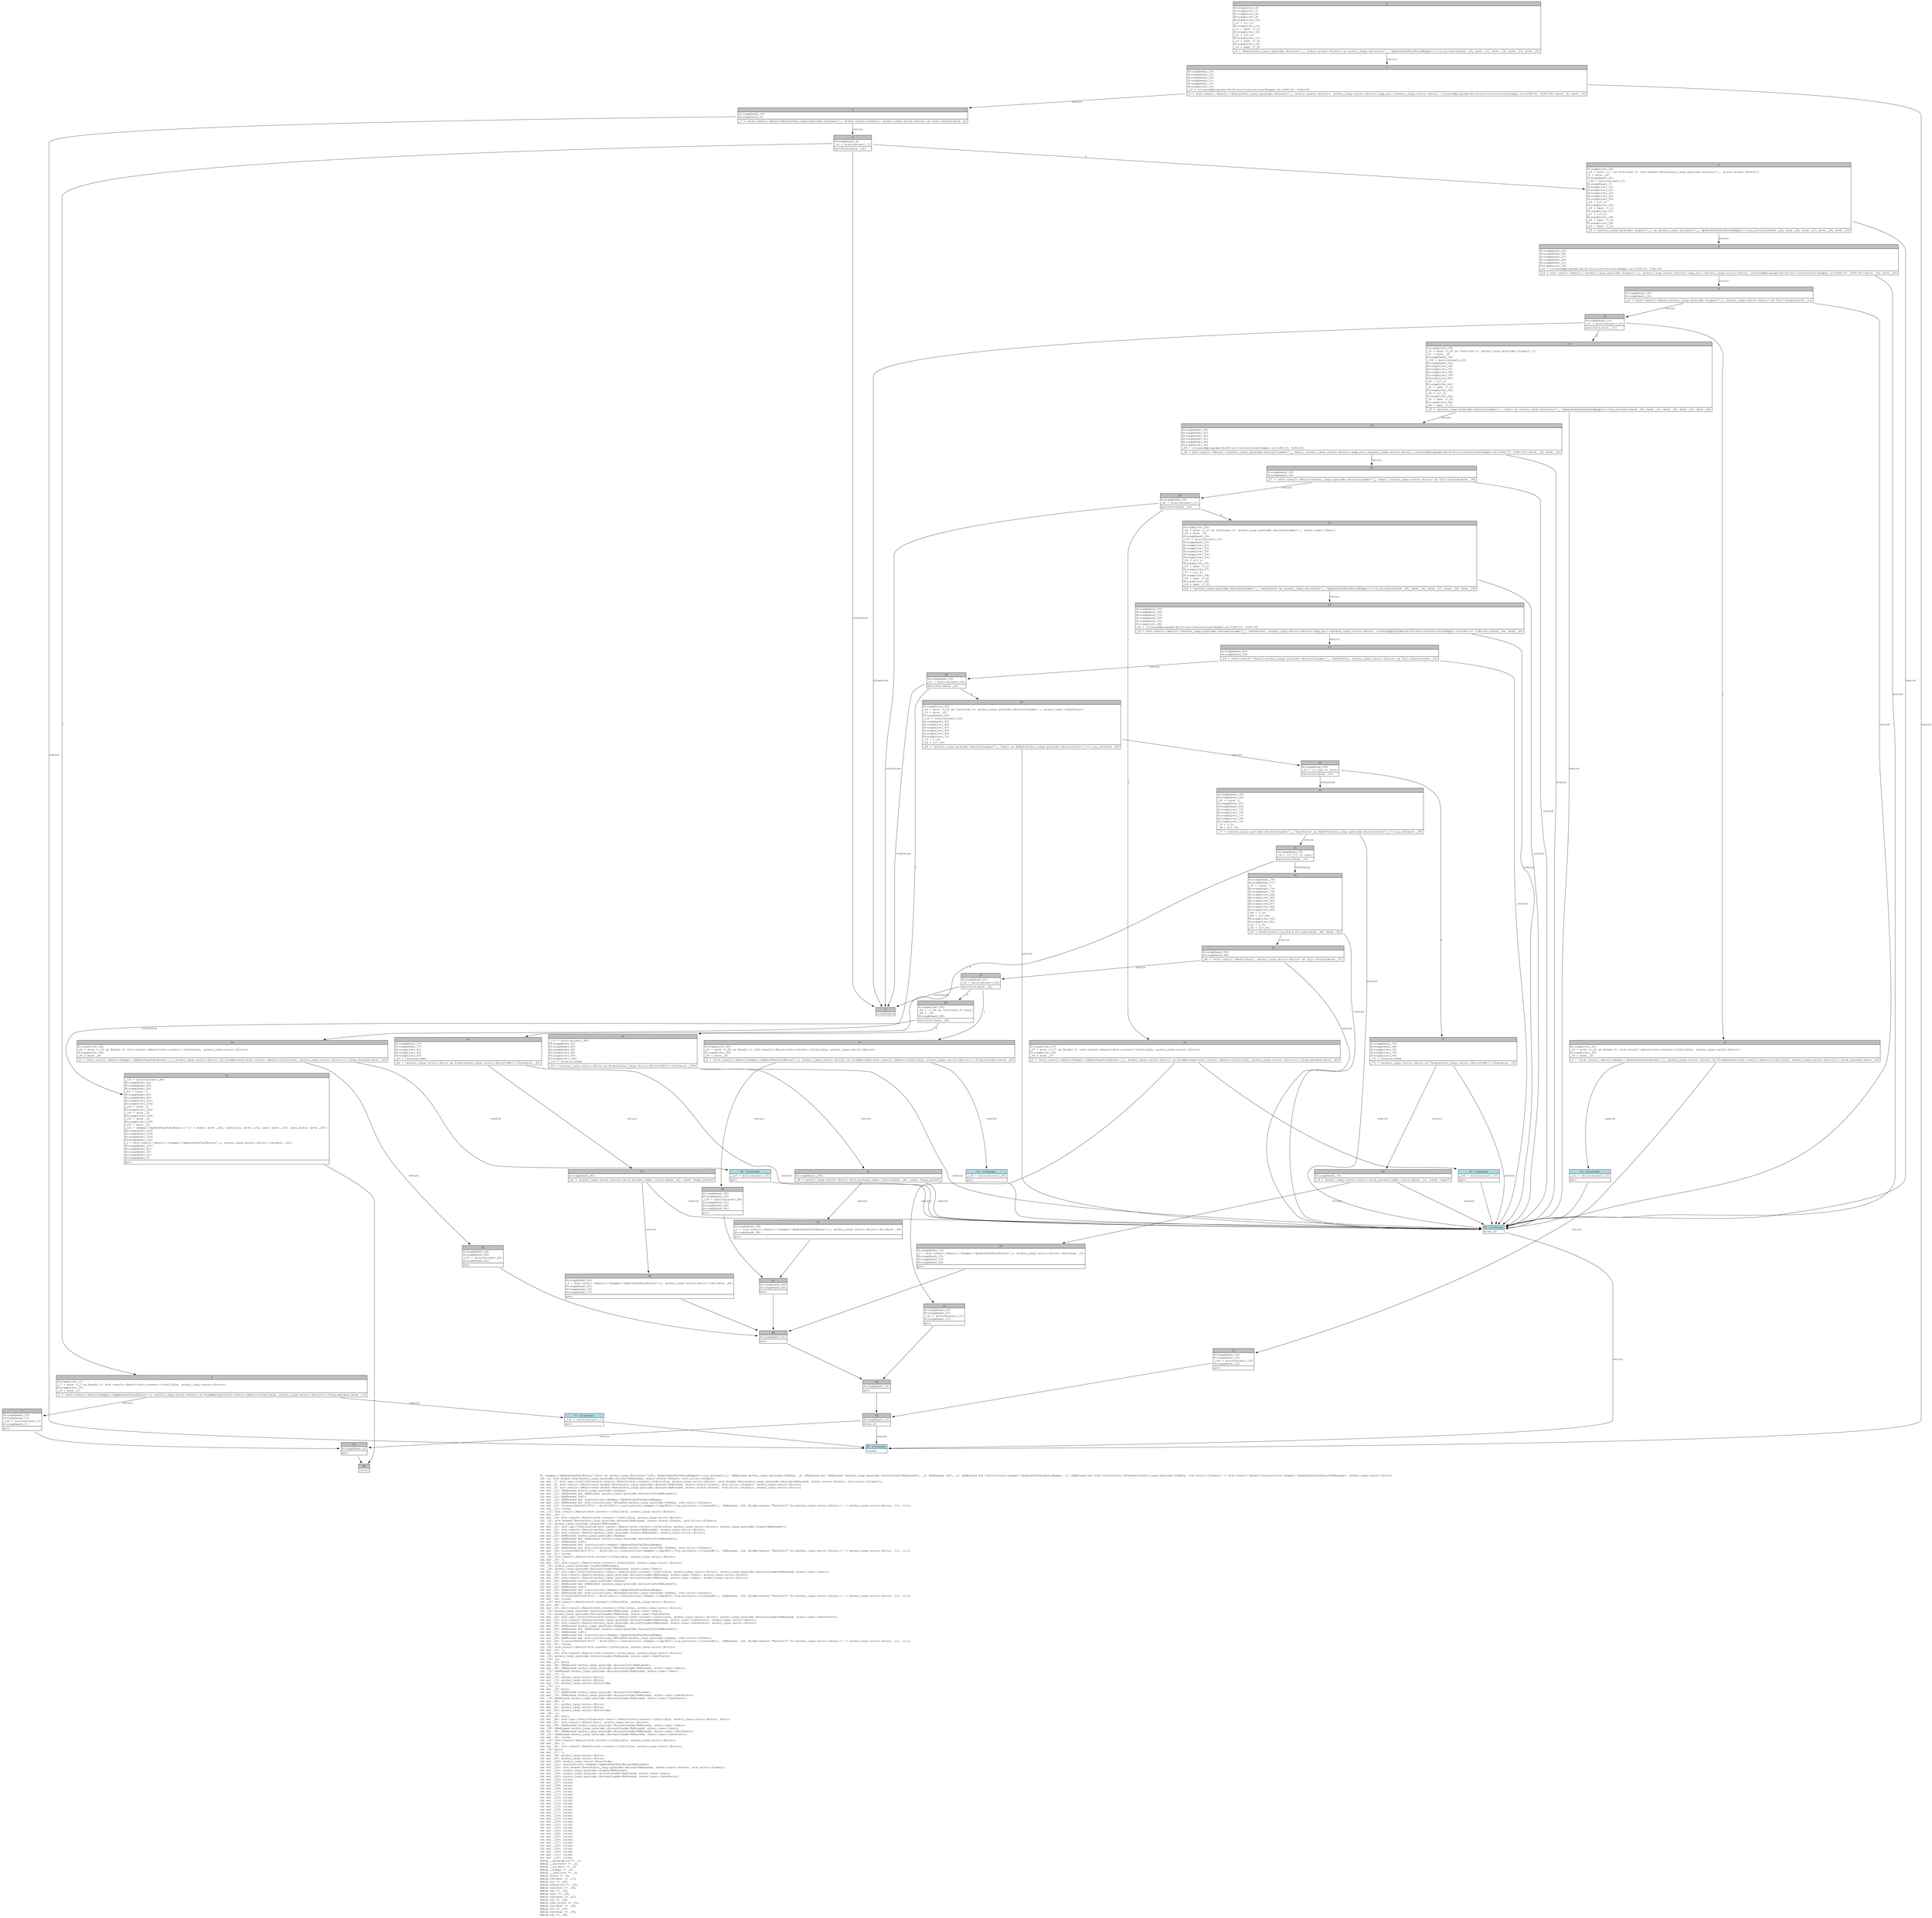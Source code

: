 digraph Mir_0_9709 {
    graph [fontname="Courier, monospace"];
    node [fontname="Courier, monospace"];
    edge [fontname="Courier, monospace"];
    label=<fn &lt;keeper::UpdateUserFuelBonus&lt;'info&gt; as anchor_lang::Accounts&lt;'info, UpdateUserFuelBonusBumps&gt;&gt;::try_accounts(_1: &amp;ReErased anchor_lang::prelude::Pubkey, _2: &amp;ReErased mut &amp;ReErased [anchor_lang::prelude::AccountInfo&lt;ReErased&gt;], _3: &amp;ReErased [u8], _4: &amp;ReErased mut instructions::keeper::UpdateUserFuelBonusBumps, _5: &amp;ReErased mut std::collections::BTreeSet&lt;anchor_lang::prelude::Pubkey, std::alloc::Global&gt;) -&gt; std::result::Result&lt;instructions::keeper::UpdateUserFuelBonus&lt;ReErased&gt;, anchor_lang::error::Error&gt;<br align="left"/>let _6: std::boxed::Box&lt;anchor_lang::prelude::Account&lt;ReErased, state::state::State&gt;, std::alloc::Global&gt;;<br align="left"/>let mut _7: std::ops::ControlFlow&lt;std::result::Result&lt;std::convert::Infallible, anchor_lang::error::Error&gt;, std::boxed::Box&lt;anchor_lang::prelude::Account&lt;ReErased, state::state::State&gt;, std::alloc::Global&gt;&gt;;<br align="left"/>let mut _8: std::result::Result&lt;std::boxed::Box&lt;anchor_lang::prelude::Account&lt;ReErased, state::state::State&gt;, std::alloc::Global&gt;, anchor_lang::error::Error&gt;;<br align="left"/>let mut _9: std::result::Result&lt;std::boxed::Box&lt;anchor_lang::prelude::Account&lt;ReErased, state::state::State&gt;, std::alloc::Global&gt;, anchor_lang::error::Error&gt;;<br align="left"/>let mut _10: &amp;ReErased anchor_lang::prelude::Pubkey;<br align="left"/>let mut _11: &amp;ReErased mut &amp;ReErased [anchor_lang::prelude::AccountInfo&lt;ReErased&gt;];<br align="left"/>let mut _12: &amp;ReErased [u8];<br align="left"/>let mut _13: &amp;ReErased mut instructions::keeper::UpdateUserFuelBonusBumps;<br align="left"/>let mut _14: &amp;ReErased mut std::collections::BTreeSet&lt;anchor_lang::prelude::Pubkey, std::alloc::Global&gt;;<br align="left"/>let mut _15: Closure(DefId(0:9710 ~ drift[d311]::instructions::keeper::{impl#53}::try_accounts::{closure#0}), [ReErased, i32, Binder(extern &quot;RustCall&quot; fn((anchor_lang::error::Error,)) -&gt; anchor_lang::error::Error, []), ()]);<br align="left"/>let mut _16: isize;<br align="left"/>let _17: std::result::Result&lt;std::convert::Infallible, anchor_lang::error::Error&gt;;<br align="left"/>let mut _18: !;<br align="left"/>let mut _19: std::result::Result&lt;std::convert::Infallible, anchor_lang::error::Error&gt;;<br align="left"/>let _20: std::boxed::Box&lt;anchor_lang::prelude::Account&lt;ReErased, state::state::State&gt;, std::alloc::Global&gt;;<br align="left"/>let _21: anchor_lang::prelude::Signer&lt;ReErased&gt;;<br align="left"/>let mut _22: std::ops::ControlFlow&lt;std::result::Result&lt;std::convert::Infallible, anchor_lang::error::Error&gt;, anchor_lang::prelude::Signer&lt;ReErased&gt;&gt;;<br align="left"/>let mut _23: std::result::Result&lt;anchor_lang::prelude::Signer&lt;ReErased&gt;, anchor_lang::error::Error&gt;;<br align="left"/>let mut _24: std::result::Result&lt;anchor_lang::prelude::Signer&lt;ReErased&gt;, anchor_lang::error::Error&gt;;<br align="left"/>let mut _25: &amp;ReErased anchor_lang::prelude::Pubkey;<br align="left"/>let mut _26: &amp;ReErased mut &amp;ReErased [anchor_lang::prelude::AccountInfo&lt;ReErased&gt;];<br align="left"/>let mut _27: &amp;ReErased [u8];<br align="left"/>let mut _28: &amp;ReErased mut instructions::keeper::UpdateUserFuelBonusBumps;<br align="left"/>let mut _29: &amp;ReErased mut std::collections::BTreeSet&lt;anchor_lang::prelude::Pubkey, std::alloc::Global&gt;;<br align="left"/>let mut _30: Closure(DefId(0:9711 ~ drift[d311]::instructions::keeper::{impl#53}::try_accounts::{closure#1}), [ReErased, i32, Binder(extern &quot;RustCall&quot; fn((anchor_lang::error::Error,)) -&gt; anchor_lang::error::Error, []), ()]);<br align="left"/>let mut _31: isize;<br align="left"/>let _32: std::result::Result&lt;std::convert::Infallible, anchor_lang::error::Error&gt;;<br align="left"/>let mut _33: !;<br align="left"/>let mut _34: std::result::Result&lt;std::convert::Infallible, anchor_lang::error::Error&gt;;<br align="left"/>let _35: anchor_lang::prelude::Signer&lt;ReErased&gt;;<br align="left"/>let _36: anchor_lang::prelude::AccountLoader&lt;ReErased, state::user::User&gt;;<br align="left"/>let mut _37: std::ops::ControlFlow&lt;std::result::Result&lt;std::convert::Infallible, anchor_lang::error::Error&gt;, anchor_lang::prelude::AccountLoader&lt;ReErased, state::user::User&gt;&gt;;<br align="left"/>let mut _38: std::result::Result&lt;anchor_lang::prelude::AccountLoader&lt;ReErased, state::user::User&gt;, anchor_lang::error::Error&gt;;<br align="left"/>let mut _39: std::result::Result&lt;anchor_lang::prelude::AccountLoader&lt;ReErased, state::user::User&gt;, anchor_lang::error::Error&gt;;<br align="left"/>let mut _40: &amp;ReErased anchor_lang::prelude::Pubkey;<br align="left"/>let mut _41: &amp;ReErased mut &amp;ReErased [anchor_lang::prelude::AccountInfo&lt;ReErased&gt;];<br align="left"/>let mut _42: &amp;ReErased [u8];<br align="left"/>let mut _43: &amp;ReErased mut instructions::keeper::UpdateUserFuelBonusBumps;<br align="left"/>let mut _44: &amp;ReErased mut std::collections::BTreeSet&lt;anchor_lang::prelude::Pubkey, std::alloc::Global&gt;;<br align="left"/>let mut _45: Closure(DefId(0:9712 ~ drift[d311]::instructions::keeper::{impl#53}::try_accounts::{closure#2}), [ReErased, i32, Binder(extern &quot;RustCall&quot; fn((anchor_lang::error::Error,)) -&gt; anchor_lang::error::Error, []), ()]);<br align="left"/>let mut _46: isize;<br align="left"/>let _47: std::result::Result&lt;std::convert::Infallible, anchor_lang::error::Error&gt;;<br align="left"/>let mut _48: !;<br align="left"/>let mut _49: std::result::Result&lt;std::convert::Infallible, anchor_lang::error::Error&gt;;<br align="left"/>let _50: anchor_lang::prelude::AccountLoader&lt;ReErased, state::user::User&gt;;<br align="left"/>let _51: anchor_lang::prelude::AccountLoader&lt;ReErased, state::user::UserStats&gt;;<br align="left"/>let mut _52: std::ops::ControlFlow&lt;std::result::Result&lt;std::convert::Infallible, anchor_lang::error::Error&gt;, anchor_lang::prelude::AccountLoader&lt;ReErased, state::user::UserStats&gt;&gt;;<br align="left"/>let mut _53: std::result::Result&lt;anchor_lang::prelude::AccountLoader&lt;ReErased, state::user::UserStats&gt;, anchor_lang::error::Error&gt;;<br align="left"/>let mut _54: std::result::Result&lt;anchor_lang::prelude::AccountLoader&lt;ReErased, state::user::UserStats&gt;, anchor_lang::error::Error&gt;;<br align="left"/>let mut _55: &amp;ReErased anchor_lang::prelude::Pubkey;<br align="left"/>let mut _56: &amp;ReErased mut &amp;ReErased [anchor_lang::prelude::AccountInfo&lt;ReErased&gt;];<br align="left"/>let mut _57: &amp;ReErased [u8];<br align="left"/>let mut _58: &amp;ReErased mut instructions::keeper::UpdateUserFuelBonusBumps;<br align="left"/>let mut _59: &amp;ReErased mut std::collections::BTreeSet&lt;anchor_lang::prelude::Pubkey, std::alloc::Global&gt;;<br align="left"/>let mut _60: Closure(DefId(0:9713 ~ drift[d311]::instructions::keeper::{impl#53}::try_accounts::{closure#3}), [ReErased, i32, Binder(extern &quot;RustCall&quot; fn((anchor_lang::error::Error,)) -&gt; anchor_lang::error::Error, []), ()]);<br align="left"/>let mut _61: isize;<br align="left"/>let _62: std::result::Result&lt;std::convert::Infallible, anchor_lang::error::Error&gt;;<br align="left"/>let mut _63: !;<br align="left"/>let mut _64: std::result::Result&lt;std::convert::Infallible, anchor_lang::error::Error&gt;;<br align="left"/>let _65: anchor_lang::prelude::AccountLoader&lt;ReErased, state::user::UserStats&gt;;<br align="left"/>let _66: ();<br align="left"/>let mut _67: bool;<br align="left"/>let mut _68: &amp;ReErased anchor_lang::prelude::AccountInfo&lt;ReErased&gt;;<br align="left"/>let mut _69: &amp;ReErased anchor_lang::prelude::AccountLoader&lt;ReErased, state::user::User&gt;;<br align="left"/>let _70: &amp;ReErased anchor_lang::prelude::AccountLoader&lt;ReErased, state::user::User&gt;;<br align="left"/>let mut _71: !;<br align="left"/>let mut _72: anchor_lang::error::Error;<br align="left"/>let mut _73: anchor_lang::error::Error;<br align="left"/>let mut _74: anchor_lang::error::ErrorCode;<br align="left"/>let _75: ();<br align="left"/>let mut _76: bool;<br align="left"/>let mut _77: &amp;ReErased anchor_lang::prelude::AccountInfo&lt;ReErased&gt;;<br align="left"/>let mut _78: &amp;ReErased anchor_lang::prelude::AccountLoader&lt;ReErased, state::user::UserStats&gt;;<br align="left"/>let _79: &amp;ReErased anchor_lang::prelude::AccountLoader&lt;ReErased, state::user::UserStats&gt;;<br align="left"/>let mut _80: !;<br align="left"/>let mut _81: anchor_lang::error::Error;<br align="left"/>let mut _82: anchor_lang::error::Error;<br align="left"/>let mut _83: anchor_lang::error::ErrorCode;<br align="left"/>let _84: ();<br align="left"/>let mut _85: bool;<br align="left"/>let mut _86: std::ops::ControlFlow&lt;std::result::Result&lt;std::convert::Infallible, anchor_lang::error::Error&gt;, bool&gt;;<br align="left"/>let mut _87: std::result::Result&lt;bool, anchor_lang::error::Error&gt;;<br align="left"/>let mut _88: &amp;ReErased anchor_lang::prelude::AccountLoader&lt;ReErased, state::user::User&gt;;<br align="left"/>let _89: &amp;ReErased anchor_lang::prelude::AccountLoader&lt;ReErased, state::user::User&gt;;<br align="left"/>let mut _90: &amp;ReErased anchor_lang::prelude::AccountLoader&lt;ReErased, state::user::UserStats&gt;;<br align="left"/>let _91: &amp;ReErased anchor_lang::prelude::AccountLoader&lt;ReErased, state::user::UserStats&gt;;<br align="left"/>let mut _92: isize;<br align="left"/>let _93: std::result::Result&lt;std::convert::Infallible, anchor_lang::error::Error&gt;;<br align="left"/>let mut _94: !;<br align="left"/>let mut _95: std::result::Result&lt;std::convert::Infallible, anchor_lang::error::Error&gt;;<br align="left"/>let _96: bool;<br align="left"/>let mut _97: !;<br align="left"/>let mut _98: anchor_lang::error::Error;<br align="left"/>let mut _99: anchor_lang::error::Error;<br align="left"/>let mut _100: anchor_lang::error::ErrorCode;<br align="left"/>let mut _101: instructions::keeper::UpdateUserFuelBonus&lt;ReErased&gt;;<br align="left"/>let mut _102: std::boxed::Box&lt;anchor_lang::prelude::Account&lt;ReErased, state::state::State&gt;, std::alloc::Global&gt;;<br align="left"/>let mut _103: anchor_lang::prelude::Signer&lt;ReErased&gt;;<br align="left"/>let mut _104: anchor_lang::prelude::AccountLoader&lt;ReErased, state::user::User&gt;;<br align="left"/>let mut _105: anchor_lang::prelude::AccountLoader&lt;ReErased, state::user::UserStats&gt;;<br align="left"/>let mut _106: isize;<br align="left"/>let mut _107: isize;<br align="left"/>let mut _108: isize;<br align="left"/>let mut _109: isize;<br align="left"/>let mut _110: isize;<br align="left"/>let mut _111: isize;<br align="left"/>let mut _112: isize;<br align="left"/>let mut _113: isize;<br align="left"/>let mut _114: isize;<br align="left"/>let mut _115: isize;<br align="left"/>let mut _116: isize;<br align="left"/>let mut _117: isize;<br align="left"/>let mut _118: isize;<br align="left"/>let mut _119: isize;<br align="left"/>let mut _120: isize;<br align="left"/>let mut _121: isize;<br align="left"/>let mut _122: isize;<br align="left"/>let mut _123: isize;<br align="left"/>let mut _124: isize;<br align="left"/>let mut _125: isize;<br align="left"/>let mut _126: isize;<br align="left"/>let mut _127: isize;<br align="left"/>let mut _128: isize;<br align="left"/>let mut _129: isize;<br align="left"/>let mut _130: isize;<br align="left"/>let mut _131: isize;<br align="left"/>let mut _132: isize;<br align="left"/>debug __program_id =&gt; _1;<br align="left"/>debug __accounts =&gt; _2;<br align="left"/>debug __ix_data =&gt; _3;<br align="left"/>debug __bumps =&gt; _4;<br align="left"/>debug __reallocs =&gt; _5;<br align="left"/>debug state =&gt; _6;<br align="left"/>debug residual =&gt; _17;<br align="left"/>debug val =&gt; _20;<br align="left"/>debug authority =&gt; _21;<br align="left"/>debug residual =&gt; _32;<br align="left"/>debug val =&gt; _35;<br align="left"/>debug user =&gt; _36;<br align="left"/>debug residual =&gt; _47;<br align="left"/>debug val =&gt; _50;<br align="left"/>debug user_stats =&gt; _51;<br align="left"/>debug residual =&gt; _62;<br align="left"/>debug val =&gt; _65;<br align="left"/>debug residual =&gt; _93;<br align="left"/>debug val =&gt; _96;<br align="left"/>>;
    bb0__0_9709 [shape="none", label=<<table border="0" cellborder="1" cellspacing="0"><tr><td bgcolor="gray" align="center" colspan="1">0</td></tr><tr><td align="left" balign="left">StorageLive(_6)<br/>StorageLive(_7)<br/>StorageLive(_8)<br/>StorageLive(_9)<br/>StorageLive(_10)<br/>_10 = &amp;(*_1)<br/>StorageLive(_11)<br/>_11 = &amp;mut (*_2)<br/>StorageLive(_12)<br/>_12 = &amp;(*_3)<br/>StorageLive(_13)<br/>_13 = &amp;mut (*_4)<br/>StorageLive(_14)<br/>_14 = &amp;mut (*_5)<br/></td></tr><tr><td align="left">_9 = &lt;Box&lt;anchor_lang::prelude::Account&lt;'_, state::state::State&gt;&gt; as anchor_lang::Accounts&lt;'_, UpdateUserFuelBonusBumps&gt;&gt;::try_accounts(move _10, move _11, move _12, move _13, move _14)</td></tr></table>>];
    bb1__0_9709 [shape="none", label=<<table border="0" cellborder="1" cellspacing="0"><tr><td bgcolor="gray" align="center" colspan="1">1</td></tr><tr><td align="left" balign="left">StorageDead(_14)<br/>StorageDead(_13)<br/>StorageDead(_12)<br/>StorageDead(_11)<br/>StorageDead(_10)<br/>StorageLive(_15)<br/>_15 = {closure@programs/drift/src/instructions/keeper.rs:3184:10: 3184:18}<br/></td></tr><tr><td align="left">_8 = std::result::Result::&lt;Box&lt;anchor_lang::prelude::Account&lt;'_, state::state::State&gt;&gt;, anchor_lang::error::Error&gt;::map_err::&lt;anchor_lang::error::Error, {closure@programs/drift/src/instructions/keeper.rs:3184:10: 3184:18}&gt;(move _9, move _15)</td></tr></table>>];
    bb2__0_9709 [shape="none", label=<<table border="0" cellborder="1" cellspacing="0"><tr><td bgcolor="gray" align="center" colspan="1">2</td></tr><tr><td align="left" balign="left">StorageDead(_15)<br/>StorageDead(_9)<br/></td></tr><tr><td align="left">_7 = &lt;std::result::Result&lt;Box&lt;anchor_lang::prelude::Account&lt;'_, state::state::State&gt;&gt;, anchor_lang::error::Error&gt; as Try&gt;::branch(move _8)</td></tr></table>>];
    bb3__0_9709 [shape="none", label=<<table border="0" cellborder="1" cellspacing="0"><tr><td bgcolor="gray" align="center" colspan="1">3</td></tr><tr><td align="left" balign="left">StorageDead(_8)<br/>_16 = discriminant(_7)<br/></td></tr><tr><td align="left">switchInt(move _16)</td></tr></table>>];
    bb4__0_9709 [shape="none", label=<<table border="0" cellborder="1" cellspacing="0"><tr><td bgcolor="gray" align="center" colspan="1">4</td></tr><tr><td align="left" balign="left">StorageLive(_20)<br/>_20 = move ((_7 as Continue).0: std::boxed::Box&lt;anchor_lang::prelude::Account&lt;'_, state::state::State&gt;&gt;)<br/>_6 = move _20<br/>StorageDead(_20)<br/>_106 = discriminant(_7)<br/>StorageDead(_7)<br/>StorageLive(_21)<br/>StorageLive(_22)<br/>StorageLive(_23)<br/>StorageLive(_24)<br/>StorageLive(_25)<br/>_25 = &amp;(*_1)<br/>StorageLive(_26)<br/>_26 = &amp;mut (*_2)<br/>StorageLive(_27)<br/>_27 = &amp;(*_3)<br/>StorageLive(_28)<br/>_28 = &amp;mut (*_4)<br/>StorageLive(_29)<br/>_29 = &amp;mut (*_5)<br/></td></tr><tr><td align="left">_24 = &lt;anchor_lang::prelude::Signer&lt;'_&gt; as anchor_lang::Accounts&lt;'_, UpdateUserFuelBonusBumps&gt;&gt;::try_accounts(move _25, move _26, move _27, move _28, move _29)</td></tr></table>>];
    bb5__0_9709 [shape="none", label=<<table border="0" cellborder="1" cellspacing="0"><tr><td bgcolor="gray" align="center" colspan="1">5</td></tr><tr><td align="left">unreachable</td></tr></table>>];
    bb6__0_9709 [shape="none", label=<<table border="0" cellborder="1" cellspacing="0"><tr><td bgcolor="gray" align="center" colspan="1">6</td></tr><tr><td align="left" balign="left">StorageLive(_17)<br/>_17 = move ((_7 as Break).0: std::result::Result&lt;std::convert::Infallible, anchor_lang::error::Error&gt;)<br/>StorageLive(_19)<br/>_19 = move _17<br/></td></tr><tr><td align="left">_0 = &lt;std::result::Result&lt;keeper::UpdateUserFuelBonus&lt;'_&gt;, anchor_lang::error::Error&gt; as FromResidual&lt;std::result::Result&lt;Infallible, anchor_lang::error::Error&gt;&gt;&gt;::from_residual(move _19)</td></tr></table>>];
    bb7__0_9709 [shape="none", label=<<table border="0" cellborder="1" cellspacing="0"><tr><td bgcolor="gray" align="center" colspan="1">7</td></tr><tr><td align="left" balign="left">StorageDead(_19)<br/>StorageDead(_17)<br/>_126 = discriminant(_7)<br/>StorageDead(_7)<br/></td></tr><tr><td align="left">goto</td></tr></table>>];
    bb8__0_9709 [shape="none", label=<<table border="0" cellborder="1" cellspacing="0"><tr><td bgcolor="gray" align="center" colspan="1">8</td></tr><tr><td align="left" balign="left">StorageDead(_29)<br/>StorageDead(_28)<br/>StorageDead(_27)<br/>StorageDead(_26)<br/>StorageDead(_25)<br/>StorageLive(_30)<br/>_30 = {closure@programs/drift/src/instructions/keeper.rs:3184:10: 3184:18}<br/></td></tr><tr><td align="left">_23 = std::result::Result::&lt;anchor_lang::prelude::Signer&lt;'_&gt;, anchor_lang::error::Error&gt;::map_err::&lt;anchor_lang::error::Error, {closure@programs/drift/src/instructions/keeper.rs:3184:10: 3184:18}&gt;(move _24, move _30)</td></tr></table>>];
    bb9__0_9709 [shape="none", label=<<table border="0" cellborder="1" cellspacing="0"><tr><td bgcolor="gray" align="center" colspan="1">9</td></tr><tr><td align="left" balign="left">StorageDead(_30)<br/>StorageDead(_24)<br/></td></tr><tr><td align="left">_22 = &lt;std::result::Result&lt;anchor_lang::prelude::Signer&lt;'_&gt;, anchor_lang::error::Error&gt; as Try&gt;::branch(move _23)</td></tr></table>>];
    bb10__0_9709 [shape="none", label=<<table border="0" cellborder="1" cellspacing="0"><tr><td bgcolor="gray" align="center" colspan="1">10</td></tr><tr><td align="left" balign="left">StorageDead(_23)<br/>_31 = discriminant(_22)<br/></td></tr><tr><td align="left">switchInt(move _31)</td></tr></table>>];
    bb11__0_9709 [shape="none", label=<<table border="0" cellborder="1" cellspacing="0"><tr><td bgcolor="gray" align="center" colspan="1">11</td></tr><tr><td align="left" balign="left">StorageLive(_35)<br/>_35 = move ((_22 as Continue).0: anchor_lang::prelude::Signer&lt;'_&gt;)<br/>_21 = move _35<br/>StorageDead(_35)<br/>_108 = discriminant(_22)<br/>StorageDead(_22)<br/>StorageLive(_36)<br/>StorageLive(_37)<br/>StorageLive(_38)<br/>StorageLive(_39)<br/>StorageLive(_40)<br/>_40 = &amp;(*_1)<br/>StorageLive(_41)<br/>_41 = &amp;mut (*_2)<br/>StorageLive(_42)<br/>_42 = &amp;(*_3)<br/>StorageLive(_43)<br/>_43 = &amp;mut (*_4)<br/>StorageLive(_44)<br/>_44 = &amp;mut (*_5)<br/></td></tr><tr><td align="left">_39 = &lt;anchor_lang::prelude::AccountLoader&lt;'_, User&gt; as anchor_lang::Accounts&lt;'_, UpdateUserFuelBonusBumps&gt;&gt;::try_accounts(move _40, move _41, move _42, move _43, move _44)</td></tr></table>>];
    bb12__0_9709 [shape="none", label=<<table border="0" cellborder="1" cellspacing="0"><tr><td bgcolor="gray" align="center" colspan="1">12</td></tr><tr><td align="left" balign="left">StorageLive(_32)<br/>_32 = move ((_22 as Break).0: std::result::Result&lt;std::convert::Infallible, anchor_lang::error::Error&gt;)<br/>StorageLive(_34)<br/>_34 = move _32<br/></td></tr><tr><td align="left">_0 = &lt;std::result::Result&lt;keeper::UpdateUserFuelBonus&lt;'_&gt;, anchor_lang::error::Error&gt; as FromResidual&lt;std::result::Result&lt;Infallible, anchor_lang::error::Error&gt;&gt;&gt;::from_residual(move _34)</td></tr></table>>];
    bb13__0_9709 [shape="none", label=<<table border="0" cellborder="1" cellspacing="0"><tr><td bgcolor="gray" align="center" colspan="1">13</td></tr><tr><td align="left" balign="left">StorageDead(_34)<br/>StorageDead(_32)<br/>_124 = discriminant(_22)<br/>StorageDead(_22)<br/></td></tr><tr><td align="left">goto</td></tr></table>>];
    bb14__0_9709 [shape="none", label=<<table border="0" cellborder="1" cellspacing="0"><tr><td bgcolor="gray" align="center" colspan="1">14</td></tr><tr><td align="left" balign="left">StorageDead(_44)<br/>StorageDead(_43)<br/>StorageDead(_42)<br/>StorageDead(_41)<br/>StorageDead(_40)<br/>StorageLive(_45)<br/>_45 = {closure@programs/drift/src/instructions/keeper.rs:3184:10: 3184:18}<br/></td></tr><tr><td align="left">_38 = std::result::Result::&lt;anchor_lang::prelude::AccountLoader&lt;'_, User&gt;, anchor_lang::error::Error&gt;::map_err::&lt;anchor_lang::error::Error, {closure@programs/drift/src/instructions/keeper.rs:3184:10: 3184:18}&gt;(move _39, move _45)</td></tr></table>>];
    bb15__0_9709 [shape="none", label=<<table border="0" cellborder="1" cellspacing="0"><tr><td bgcolor="gray" align="center" colspan="1">15</td></tr><tr><td align="left" balign="left">StorageDead(_45)<br/>StorageDead(_39)<br/></td></tr><tr><td align="left">_37 = &lt;std::result::Result&lt;anchor_lang::prelude::AccountLoader&lt;'_, User&gt;, anchor_lang::error::Error&gt; as Try&gt;::branch(move _38)</td></tr></table>>];
    bb16__0_9709 [shape="none", label=<<table border="0" cellborder="1" cellspacing="0"><tr><td bgcolor="gray" align="center" colspan="1">16</td></tr><tr><td align="left" balign="left">StorageDead(_38)<br/>_46 = discriminant(_37)<br/></td></tr><tr><td align="left">switchInt(move _46)</td></tr></table>>];
    bb17__0_9709 [shape="none", label=<<table border="0" cellborder="1" cellspacing="0"><tr><td bgcolor="gray" align="center" colspan="1">17</td></tr><tr><td align="left" balign="left">StorageLive(_50)<br/>_50 = move ((_37 as Continue).0: anchor_lang::prelude::AccountLoader&lt;'_, state::user::User&gt;)<br/>_36 = move _50<br/>StorageDead(_50)<br/>_110 = discriminant(_37)<br/>StorageDead(_37)<br/>StorageLive(_51)<br/>StorageLive(_52)<br/>StorageLive(_53)<br/>StorageLive(_54)<br/>StorageLive(_55)<br/>_55 = &amp;(*_1)<br/>StorageLive(_56)<br/>_56 = &amp;mut (*_2)<br/>StorageLive(_57)<br/>_57 = &amp;(*_3)<br/>StorageLive(_58)<br/>_58 = &amp;mut (*_4)<br/>StorageLive(_59)<br/>_59 = &amp;mut (*_5)<br/></td></tr><tr><td align="left">_54 = &lt;anchor_lang::prelude::AccountLoader&lt;'_, UserStats&gt; as anchor_lang::Accounts&lt;'_, UpdateUserFuelBonusBumps&gt;&gt;::try_accounts(move _55, move _56, move _57, move _58, move _59)</td></tr></table>>];
    bb18__0_9709 [shape="none", label=<<table border="0" cellborder="1" cellspacing="0"><tr><td bgcolor="gray" align="center" colspan="1">18</td></tr><tr><td align="left" balign="left">StorageLive(_47)<br/>_47 = move ((_37 as Break).0: std::result::Result&lt;std::convert::Infallible, anchor_lang::error::Error&gt;)<br/>StorageLive(_49)<br/>_49 = move _47<br/></td></tr><tr><td align="left">_0 = &lt;std::result::Result&lt;keeper::UpdateUserFuelBonus&lt;'_&gt;, anchor_lang::error::Error&gt; as FromResidual&lt;std::result::Result&lt;Infallible, anchor_lang::error::Error&gt;&gt;&gt;::from_residual(move _49)</td></tr></table>>];
    bb19__0_9709 [shape="none", label=<<table border="0" cellborder="1" cellspacing="0"><tr><td bgcolor="gray" align="center" colspan="1">19</td></tr><tr><td align="left" balign="left">StorageDead(_49)<br/>StorageDead(_47)<br/>_122 = discriminant(_37)<br/>StorageDead(_37)<br/></td></tr><tr><td align="left">goto</td></tr></table>>];
    bb20__0_9709 [shape="none", label=<<table border="0" cellborder="1" cellspacing="0"><tr><td bgcolor="gray" align="center" colspan="1">20</td></tr><tr><td align="left" balign="left">StorageDead(_59)<br/>StorageDead(_58)<br/>StorageDead(_57)<br/>StorageDead(_56)<br/>StorageDead(_55)<br/>StorageLive(_60)<br/>_60 = {closure@programs/drift/src/instructions/keeper.rs:3184:10: 3184:18}<br/></td></tr><tr><td align="left">_53 = std::result::Result::&lt;anchor_lang::prelude::AccountLoader&lt;'_, UserStats&gt;, anchor_lang::error::Error&gt;::map_err::&lt;anchor_lang::error::Error, {closure@programs/drift/src/instructions/keeper.rs:3184:10: 3184:18}&gt;(move _54, move _60)</td></tr></table>>];
    bb21__0_9709 [shape="none", label=<<table border="0" cellborder="1" cellspacing="0"><tr><td bgcolor="gray" align="center" colspan="1">21</td></tr><tr><td align="left" balign="left">StorageDead(_60)<br/>StorageDead(_54)<br/></td></tr><tr><td align="left">_52 = &lt;std::result::Result&lt;anchor_lang::prelude::AccountLoader&lt;'_, UserStats&gt;, anchor_lang::error::Error&gt; as Try&gt;::branch(move _53)</td></tr></table>>];
    bb22__0_9709 [shape="none", label=<<table border="0" cellborder="1" cellspacing="0"><tr><td bgcolor="gray" align="center" colspan="1">22</td></tr><tr><td align="left" balign="left">StorageDead(_53)<br/>_61 = discriminant(_52)<br/></td></tr><tr><td align="left">switchInt(move _61)</td></tr></table>>];
    bb23__0_9709 [shape="none", label=<<table border="0" cellborder="1" cellspacing="0"><tr><td bgcolor="gray" align="center" colspan="1">23</td></tr><tr><td align="left" balign="left">StorageLive(_65)<br/>_65 = move ((_52 as Continue).0: anchor_lang::prelude::AccountLoader&lt;'_, state::user::UserStats&gt;)<br/>_51 = move _65<br/>StorageDead(_65)<br/>_112 = discriminant(_52)<br/>StorageDead(_52)<br/>StorageLive(_66)<br/>StorageLive(_67)<br/>StorageLive(_68)<br/>StorageLive(_69)<br/>StorageLive(_70)<br/>_70 = &amp;_36<br/>_69 = &amp;(*_70)<br/></td></tr><tr><td align="left">_68 = &lt;anchor_lang::prelude::AccountLoader&lt;'_, User&gt; as AsRef&lt;anchor_lang::prelude::AccountInfo&lt;'_&gt;&gt;&gt;::as_ref(move _69)</td></tr></table>>];
    bb24__0_9709 [shape="none", label=<<table border="0" cellborder="1" cellspacing="0"><tr><td bgcolor="gray" align="center" colspan="1">24</td></tr><tr><td align="left" balign="left">StorageLive(_62)<br/>_62 = move ((_52 as Break).0: std::result::Result&lt;std::convert::Infallible, anchor_lang::error::Error&gt;)<br/>StorageLive(_64)<br/>_64 = move _62<br/></td></tr><tr><td align="left">_0 = &lt;std::result::Result&lt;keeper::UpdateUserFuelBonus&lt;'_&gt;, anchor_lang::error::Error&gt; as FromResidual&lt;std::result::Result&lt;Infallible, anchor_lang::error::Error&gt;&gt;&gt;::from_residual(move _64)</td></tr></table>>];
    bb25__0_9709 [shape="none", label=<<table border="0" cellborder="1" cellspacing="0"><tr><td bgcolor="gray" align="center" colspan="1">25</td></tr><tr><td align="left" balign="left">StorageDead(_64)<br/>StorageDead(_62)<br/>_120 = discriminant(_52)<br/>StorageDead(_52)<br/></td></tr><tr><td align="left">goto</td></tr></table>>];
    bb26__0_9709 [shape="none", label=<<table border="0" cellborder="1" cellspacing="0"><tr><td bgcolor="gray" align="center" colspan="1">26</td></tr><tr><td align="left" balign="left">StorageDead(_69)<br/>_67 = ((*_68).6: bool)<br/></td></tr><tr><td align="left">switchInt(move _67)</td></tr></table>>];
    bb27__0_9709 [shape="none", label=<<table border="0" cellborder="1" cellspacing="0"><tr><td bgcolor="gray" align="center" colspan="1">27</td></tr><tr><td align="left" balign="left">StorageDead(_70)<br/>StorageDead(_68)<br/>StorageLive(_72)<br/>StorageLive(_73)<br/>StorageLive(_74)<br/>_74 = ConstraintMut<br/></td></tr><tr><td align="left">_73 = &lt;anchor_lang::error::Error as From&lt;anchor_lang::error::ErrorCode&gt;&gt;::from(move _74)</td></tr></table>>];
    bb28__0_9709 [shape="none", label=<<table border="0" cellborder="1" cellspacing="0"><tr><td bgcolor="gray" align="center" colspan="1">28</td></tr><tr><td align="left" balign="left">StorageDead(_74)<br/></td></tr><tr><td align="left">_72 = anchor_lang::error::Error::with_account_name::&lt;&amp;str&gt;(move _73, const &quot;user&quot;)</td></tr></table>>];
    bb29__0_9709 [shape="none", label=<<table border="0" cellborder="1" cellspacing="0"><tr><td bgcolor="gray" align="center" colspan="1">29</td></tr><tr><td align="left" balign="left">StorageDead(_73)<br/>_0 = std::result::Result::&lt;keeper::UpdateUserFuelBonus&lt;'_&gt;, anchor_lang::error::Error&gt;::Err(move _72)<br/>StorageDead(_72)<br/>StorageDead(_67)<br/>StorageDead(_66)<br/></td></tr><tr><td align="left">goto</td></tr></table>>];
    bb30__0_9709 [shape="none", label=<<table border="0" cellborder="1" cellspacing="0"><tr><td bgcolor="gray" align="center" colspan="1">30</td></tr><tr><td align="left" balign="left">StorageDead(_70)<br/>StorageDead(_68)<br/>_66 = const ()<br/>StorageDead(_67)<br/>StorageDead(_66)<br/>StorageLive(_75)<br/>StorageLive(_76)<br/>StorageLive(_77)<br/>StorageLive(_78)<br/>StorageLive(_79)<br/>_79 = &amp;_51<br/>_78 = &amp;(*_79)<br/></td></tr><tr><td align="left">_77 = &lt;anchor_lang::prelude::AccountLoader&lt;'_, UserStats&gt; as AsRef&lt;anchor_lang::prelude::AccountInfo&lt;'_&gt;&gt;&gt;::as_ref(move _78)</td></tr></table>>];
    bb31__0_9709 [shape="none", label=<<table border="0" cellborder="1" cellspacing="0"><tr><td bgcolor="gray" align="center" colspan="1">31</td></tr><tr><td align="left" balign="left">StorageDead(_78)<br/>_76 = ((*_77).6: bool)<br/></td></tr><tr><td align="left">switchInt(move _76)</td></tr></table>>];
    bb32__0_9709 [shape="none", label=<<table border="0" cellborder="1" cellspacing="0"><tr><td bgcolor="gray" align="center" colspan="1">32</td></tr><tr><td align="left" balign="left">StorageDead(_79)<br/>StorageDead(_77)<br/>StorageLive(_81)<br/>StorageLive(_82)<br/>StorageLive(_83)<br/>_83 = ConstraintMut<br/></td></tr><tr><td align="left">_82 = &lt;anchor_lang::error::Error as From&lt;anchor_lang::error::ErrorCode&gt;&gt;::from(move _83)</td></tr></table>>];
    bb33__0_9709 [shape="none", label=<<table border="0" cellborder="1" cellspacing="0"><tr><td bgcolor="gray" align="center" colspan="1">33</td></tr><tr><td align="left" balign="left">StorageDead(_83)<br/></td></tr><tr><td align="left">_81 = anchor_lang::error::Error::with_account_name::&lt;&amp;str&gt;(move _82, const &quot;user_stats&quot;)</td></tr></table>>];
    bb34__0_9709 [shape="none", label=<<table border="0" cellborder="1" cellspacing="0"><tr><td bgcolor="gray" align="center" colspan="1">34</td></tr><tr><td align="left" balign="left">StorageDead(_82)<br/>_0 = std::result::Result::&lt;keeper::UpdateUserFuelBonus&lt;'_&gt;, anchor_lang::error::Error&gt;::Err(move _81)<br/>StorageDead(_81)<br/>StorageDead(_76)<br/>StorageDead(_75)<br/></td></tr><tr><td align="left">goto</td></tr></table>>];
    bb35__0_9709 [shape="none", label=<<table border="0" cellborder="1" cellspacing="0"><tr><td bgcolor="gray" align="center" colspan="1">35</td></tr><tr><td align="left" balign="left">StorageDead(_79)<br/>StorageDead(_77)<br/>_75 = const ()<br/>StorageDead(_76)<br/>StorageDead(_75)<br/>StorageLive(_84)<br/>StorageLive(_85)<br/>StorageLive(_86)<br/>StorageLive(_87)<br/>StorageLive(_88)<br/>StorageLive(_89)<br/>_89 = &amp;_36<br/>_88 = &amp;(*_89)<br/>StorageLive(_90)<br/>StorageLive(_91)<br/>_91 = &amp;_51<br/>_90 = &amp;(*_91)<br/></td></tr><tr><td align="left">_87 = constraints::is_stats_for_user(move _88, move _90)</td></tr></table>>];
    bb36__0_9709 [shape="none", label=<<table border="0" cellborder="1" cellspacing="0"><tr><td bgcolor="gray" align="center" colspan="1">36</td></tr><tr><td align="left" balign="left">StorageDead(_90)<br/>StorageDead(_88)<br/></td></tr><tr><td align="left">_86 = &lt;std::result::Result&lt;bool, anchor_lang::error::Error&gt; as Try&gt;::branch(move _87)</td></tr></table>>];
    bb37__0_9709 [shape="none", label=<<table border="0" cellborder="1" cellspacing="0"><tr><td bgcolor="gray" align="center" colspan="1">37</td></tr><tr><td align="left" balign="left">StorageDead(_87)<br/>_92 = discriminant(_86)<br/></td></tr><tr><td align="left">switchInt(move _92)</td></tr></table>>];
    bb38__0_9709 [shape="none", label=<<table border="0" cellborder="1" cellspacing="0"><tr><td bgcolor="gray" align="center" colspan="1">38</td></tr><tr><td align="left" balign="left">StorageLive(_96)<br/>_96 = ((_86 as Continue).0: bool)<br/>_85 = _96<br/>StorageDead(_96)<br/></td></tr><tr><td align="left">switchInt(move _85)</td></tr></table>>];
    bb39__0_9709 [shape="none", label=<<table border="0" cellborder="1" cellspacing="0"><tr><td bgcolor="gray" align="center" colspan="1">39</td></tr><tr><td align="left" balign="left">StorageLive(_93)<br/>_93 = move ((_86 as Break).0: std::result::Result&lt;std::convert::Infallible, anchor_lang::error::Error&gt;)<br/>StorageLive(_95)<br/>_95 = move _93<br/></td></tr><tr><td align="left">_0 = &lt;std::result::Result&lt;keeper::UpdateUserFuelBonus&lt;'_&gt;, anchor_lang::error::Error&gt; as FromResidual&lt;std::result::Result&lt;Infallible, anchor_lang::error::Error&gt;&gt;&gt;::from_residual(move _95)</td></tr></table>>];
    bb40__0_9709 [shape="none", label=<<table border="0" cellborder="1" cellspacing="0"><tr><td bgcolor="gray" align="center" colspan="1">40</td></tr><tr><td align="left" balign="left">StorageDead(_95)<br/>StorageDead(_93)<br/>_118 = discriminant(_86)<br/>StorageDead(_91)<br/>StorageDead(_89)<br/>StorageDead(_86)<br/></td></tr><tr><td align="left">goto</td></tr></table>>];
    bb41__0_9709 [shape="none", label=<<table border="0" cellborder="1" cellspacing="0"><tr><td bgcolor="gray" align="center" colspan="1">41</td></tr><tr><td align="left" balign="left">StorageDead(_100)<br/></td></tr><tr><td align="left">_98 = anchor_lang::error::Error::with_account_name::&lt;&amp;str&gt;(move _99, const &quot;user_stats&quot;)</td></tr></table>>];
    bb42__0_9709 [shape="none", label=<<table border="0" cellborder="1" cellspacing="0"><tr><td bgcolor="gray" align="center" colspan="1">42</td></tr><tr><td align="left" balign="left">StorageDead(_99)<br/>_0 = std::result::Result::&lt;keeper::UpdateUserFuelBonus&lt;'_&gt;, anchor_lang::error::Error&gt;::Err(move _98)<br/>StorageDead(_98)<br/></td></tr><tr><td align="left">goto</td></tr></table>>];
    bb43__0_9709 [shape="none", label=<<table border="0" cellborder="1" cellspacing="0"><tr><td bgcolor="gray" align="center" colspan="1">43</td></tr><tr><td align="left" balign="left">StorageDead(_85)<br/>StorageDead(_84)<br/></td></tr><tr><td align="left">goto</td></tr></table>>];
    bb44__0_9709 [shape="none", label=<<table border="0" cellborder="1" cellspacing="0"><tr><td bgcolor="gray" align="center" colspan="1">44</td></tr><tr><td align="left" balign="left">StorageDead(_51)<br/></td></tr><tr><td align="left">goto</td></tr></table>>];
    bb45__0_9709 [shape="none", label=<<table border="0" cellborder="1" cellspacing="0"><tr><td bgcolor="gray" align="center" colspan="1">45</td></tr><tr><td align="left" balign="left">StorageDead(_36)<br/></td></tr><tr><td align="left">goto</td></tr></table>>];
    bb46__0_9709 [shape="none", label=<<table border="0" cellborder="1" cellspacing="0"><tr><td bgcolor="gray" align="center" colspan="1">46</td></tr><tr><td align="left" balign="left">StorageDead(_21)<br/></td></tr><tr><td align="left">drop(_6)</td></tr></table>>];
    bb47__0_9709 [shape="none", label=<<table border="0" cellborder="1" cellspacing="0"><tr><td bgcolor="gray" align="center" colspan="1">47</td></tr><tr><td align="left" balign="left">StorageDead(_6)<br/></td></tr><tr><td align="left">goto</td></tr></table>>];
    bb48__0_9709 [shape="none", label=<<table border="0" cellborder="1" cellspacing="0"><tr><td bgcolor="gray" align="center" colspan="1">48</td></tr><tr><td align="left">return</td></tr></table>>];
    bb49__0_9709 [shape="none", label=<<table border="0" cellborder="1" cellspacing="0"><tr><td bgcolor="lightblue" align="center" colspan="1">49 (cleanup)</td></tr><tr><td align="left">drop(_6)</td></tr></table>>];
    bb50__0_9709 [shape="none", label=<<table border="0" cellborder="1" cellspacing="0"><tr><td bgcolor="lightblue" align="center" colspan="1">50 (cleanup)</td></tr><tr><td align="left">resume</td></tr></table>>];
    bb51__0_9709 [shape="none", label=<<table border="0" cellborder="1" cellspacing="0"><tr><td bgcolor="gray" align="center" colspan="1">51</td></tr><tr><td align="left" balign="left">_114 = discriminant(_86)<br/>StorageDead(_91)<br/>StorageDead(_89)<br/>StorageDead(_86)<br/>_84 = const ()<br/>StorageDead(_85)<br/>StorageDead(_84)<br/>StorageLive(_101)<br/>StorageLive(_102)<br/>_102 = move _6<br/>StorageLive(_103)<br/>_103 = move _21<br/>StorageLive(_104)<br/>_104 = move _36<br/>StorageLive(_105)<br/>_105 = move _51<br/>_101 = keeper::UpdateUserFuelBonus::&lt;'_&gt; { state: move _102, authority: move _103, user: move _104, user_stats: move _105 }<br/>StorageDead(_105)<br/>StorageDead(_104)<br/>StorageDead(_103)<br/>StorageDead(_102)<br/>_0 = std::result::Result::&lt;keeper::UpdateUserFuelBonus&lt;'_&gt;, anchor_lang::error::Error&gt;::Ok(move _101)<br/>StorageDead(_101)<br/>StorageDead(_51)<br/>StorageDead(_36)<br/>StorageDead(_21)<br/>StorageDead(_6)<br/></td></tr><tr><td align="left">goto</td></tr></table>>];
    bb52__0_9709 [shape="none", label=<<table border="0" cellborder="1" cellspacing="0"><tr><td bgcolor="gray" align="center" colspan="1">52</td></tr><tr><td align="left" balign="left">_116 = discriminant(_86)<br/>StorageDead(_91)<br/>StorageDead(_89)<br/>StorageDead(_86)<br/>StorageLive(_98)<br/>StorageLive(_99)<br/>StorageLive(_100)<br/>_100 = ConstraintRaw<br/></td></tr><tr><td align="left">_99 = &lt;anchor_lang::error::Error as From&lt;anchor_lang::error::ErrorCode&gt;&gt;::from(move _100)</td></tr></table>>];
    bb53__0_9709 [shape="none", label=<<table border="0" cellborder="1" cellspacing="0"><tr><td bgcolor="lightblue" align="center" colspan="1">53 (cleanup)</td></tr><tr><td align="left" balign="left">_128 = discriminant(_86)<br/></td></tr><tr><td align="left">goto</td></tr></table>>];
    bb54__0_9709 [shape="none", label=<<table border="0" cellborder="1" cellspacing="0"><tr><td bgcolor="lightblue" align="center" colspan="1">54 (cleanup)</td></tr><tr><td align="left" balign="left">_129 = discriminant(_52)<br/></td></tr><tr><td align="left">goto</td></tr></table>>];
    bb55__0_9709 [shape="none", label=<<table border="0" cellborder="1" cellspacing="0"><tr><td bgcolor="lightblue" align="center" colspan="1">55 (cleanup)</td></tr><tr><td align="left" balign="left">_130 = discriminant(_37)<br/></td></tr><tr><td align="left">goto</td></tr></table>>];
    bb56__0_9709 [shape="none", label=<<table border="0" cellborder="1" cellspacing="0"><tr><td bgcolor="lightblue" align="center" colspan="1">56 (cleanup)</td></tr><tr><td align="left" balign="left">_131 = discriminant(_22)<br/></td></tr><tr><td align="left">goto</td></tr></table>>];
    bb57__0_9709 [shape="none", label=<<table border="0" cellborder="1" cellspacing="0"><tr><td bgcolor="lightblue" align="center" colspan="1">57 (cleanup)</td></tr><tr><td align="left" balign="left">_132 = discriminant(_7)<br/></td></tr><tr><td align="left">goto</td></tr></table>>];
    bb0__0_9709 -> bb1__0_9709 [label="return"];
    bb1__0_9709 -> bb2__0_9709 [label="return"];
    bb1__0_9709 -> bb50__0_9709 [label="unwind"];
    bb2__0_9709 -> bb3__0_9709 [label="return"];
    bb2__0_9709 -> bb50__0_9709 [label="unwind"];
    bb3__0_9709 -> bb4__0_9709 [label="0"];
    bb3__0_9709 -> bb6__0_9709 [label="1"];
    bb3__0_9709 -> bb5__0_9709 [label="otherwise"];
    bb4__0_9709 -> bb8__0_9709 [label="return"];
    bb4__0_9709 -> bb49__0_9709 [label="unwind"];
    bb6__0_9709 -> bb7__0_9709 [label="return"];
    bb6__0_9709 -> bb57__0_9709 [label="unwind"];
    bb7__0_9709 -> bb47__0_9709 [label=""];
    bb8__0_9709 -> bb9__0_9709 [label="return"];
    bb8__0_9709 -> bb49__0_9709 [label="unwind"];
    bb9__0_9709 -> bb10__0_9709 [label="return"];
    bb9__0_9709 -> bb49__0_9709 [label="unwind"];
    bb10__0_9709 -> bb11__0_9709 [label="0"];
    bb10__0_9709 -> bb12__0_9709 [label="1"];
    bb10__0_9709 -> bb5__0_9709 [label="otherwise"];
    bb11__0_9709 -> bb14__0_9709 [label="return"];
    bb11__0_9709 -> bb49__0_9709 [label="unwind"];
    bb12__0_9709 -> bb13__0_9709 [label="return"];
    bb12__0_9709 -> bb56__0_9709 [label="unwind"];
    bb13__0_9709 -> bb46__0_9709 [label=""];
    bb14__0_9709 -> bb15__0_9709 [label="return"];
    bb14__0_9709 -> bb49__0_9709 [label="unwind"];
    bb15__0_9709 -> bb16__0_9709 [label="return"];
    bb15__0_9709 -> bb49__0_9709 [label="unwind"];
    bb16__0_9709 -> bb17__0_9709 [label="0"];
    bb16__0_9709 -> bb18__0_9709 [label="1"];
    bb16__0_9709 -> bb5__0_9709 [label="otherwise"];
    bb17__0_9709 -> bb20__0_9709 [label="return"];
    bb17__0_9709 -> bb49__0_9709 [label="unwind"];
    bb18__0_9709 -> bb19__0_9709 [label="return"];
    bb18__0_9709 -> bb55__0_9709 [label="unwind"];
    bb19__0_9709 -> bb45__0_9709 [label=""];
    bb20__0_9709 -> bb21__0_9709 [label="return"];
    bb20__0_9709 -> bb49__0_9709 [label="unwind"];
    bb21__0_9709 -> bb22__0_9709 [label="return"];
    bb21__0_9709 -> bb49__0_9709 [label="unwind"];
    bb22__0_9709 -> bb23__0_9709 [label="0"];
    bb22__0_9709 -> bb24__0_9709 [label="1"];
    bb22__0_9709 -> bb5__0_9709 [label="otherwise"];
    bb23__0_9709 -> bb26__0_9709 [label="return"];
    bb23__0_9709 -> bb49__0_9709 [label="unwind"];
    bb24__0_9709 -> bb25__0_9709 [label="return"];
    bb24__0_9709 -> bb54__0_9709 [label="unwind"];
    bb25__0_9709 -> bb44__0_9709 [label=""];
    bb26__0_9709 -> bb27__0_9709 [label="0"];
    bb26__0_9709 -> bb30__0_9709 [label="otherwise"];
    bb27__0_9709 -> bb28__0_9709 [label="return"];
    bb27__0_9709 -> bb49__0_9709 [label="unwind"];
    bb28__0_9709 -> bb29__0_9709 [label="return"];
    bb28__0_9709 -> bb49__0_9709 [label="unwind"];
    bb29__0_9709 -> bb44__0_9709 [label=""];
    bb30__0_9709 -> bb31__0_9709 [label="return"];
    bb30__0_9709 -> bb49__0_9709 [label="unwind"];
    bb31__0_9709 -> bb32__0_9709 [label="0"];
    bb31__0_9709 -> bb35__0_9709 [label="otherwise"];
    bb32__0_9709 -> bb33__0_9709 [label="return"];
    bb32__0_9709 -> bb49__0_9709 [label="unwind"];
    bb33__0_9709 -> bb34__0_9709 [label="return"];
    bb33__0_9709 -> bb49__0_9709 [label="unwind"];
    bb34__0_9709 -> bb44__0_9709 [label=""];
    bb35__0_9709 -> bb36__0_9709 [label="return"];
    bb35__0_9709 -> bb49__0_9709 [label="unwind"];
    bb36__0_9709 -> bb37__0_9709 [label="return"];
    bb36__0_9709 -> bb49__0_9709 [label="unwind"];
    bb37__0_9709 -> bb38__0_9709 [label="0"];
    bb37__0_9709 -> bb39__0_9709 [label="1"];
    bb37__0_9709 -> bb5__0_9709 [label="otherwise"];
    bb38__0_9709 -> bb52__0_9709 [label="0"];
    bb38__0_9709 -> bb51__0_9709 [label="otherwise"];
    bb39__0_9709 -> bb40__0_9709 [label="return"];
    bb39__0_9709 -> bb53__0_9709 [label="unwind"];
    bb40__0_9709 -> bb43__0_9709 [label=""];
    bb41__0_9709 -> bb42__0_9709 [label="return"];
    bb41__0_9709 -> bb49__0_9709 [label="unwind"];
    bb42__0_9709 -> bb43__0_9709 [label=""];
    bb43__0_9709 -> bb44__0_9709 [label=""];
    bb44__0_9709 -> bb45__0_9709 [label=""];
    bb45__0_9709 -> bb46__0_9709 [label=""];
    bb46__0_9709 -> bb47__0_9709 [label="return"];
    bb46__0_9709 -> bb50__0_9709 [label="unwind"];
    bb47__0_9709 -> bb48__0_9709 [label=""];
    bb49__0_9709 -> bb50__0_9709 [label="return"];
    bb51__0_9709 -> bb48__0_9709 [label=""];
    bb52__0_9709 -> bb41__0_9709 [label="return"];
    bb52__0_9709 -> bb49__0_9709 [label="unwind"];
    bb53__0_9709 -> bb49__0_9709 [label=""];
    bb54__0_9709 -> bb49__0_9709 [label=""];
    bb55__0_9709 -> bb49__0_9709 [label=""];
    bb56__0_9709 -> bb49__0_9709 [label=""];
    bb57__0_9709 -> bb50__0_9709 [label=""];
}
